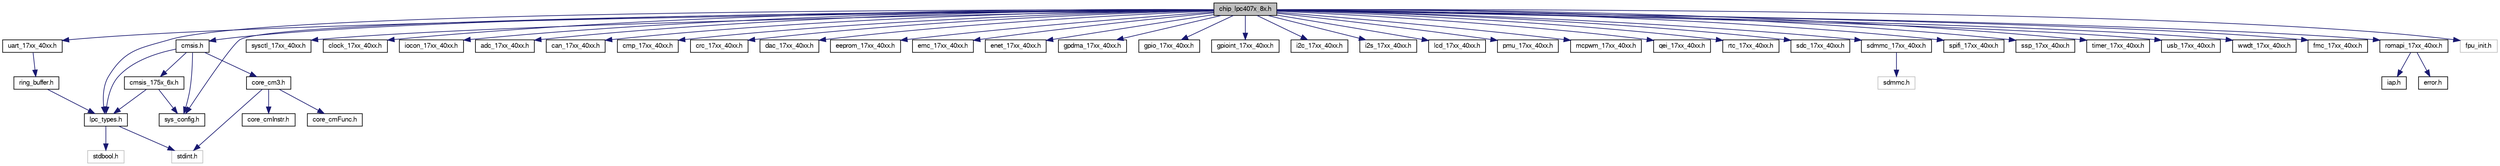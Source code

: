 digraph "chip_lpc407x_8x.h"
{
  edge [fontname="FreeSans",fontsize="10",labelfontname="FreeSans",labelfontsize="10"];
  node [fontname="FreeSans",fontsize="10",shape=record];
  Node1 [label="chip_lpc407x_8x.h",height=0.2,width=0.4,color="black", fillcolor="grey75", style="filled", fontcolor="black"];
  Node1 -> Node2 [color="midnightblue",fontsize="10",style="solid"];
  Node2 [label="lpc_types.h",height=0.2,width=0.4,color="black", fillcolor="white", style="filled",URL="$lpc__types_8h.html"];
  Node2 -> Node3 [color="midnightblue",fontsize="10",style="solid"];
  Node3 [label="stdint.h",height=0.2,width=0.4,color="grey75", fillcolor="white", style="filled"];
  Node2 -> Node4 [color="midnightblue",fontsize="10",style="solid"];
  Node4 [label="stdbool.h",height=0.2,width=0.4,color="grey75", fillcolor="white", style="filled"];
  Node1 -> Node5 [color="midnightblue",fontsize="10",style="solid"];
  Node5 [label="sys_config.h",height=0.2,width=0.4,color="black", fillcolor="white", style="filled",URL="$sys__config_8h.html"];
  Node1 -> Node6 [color="midnightblue",fontsize="10",style="solid"];
  Node6 [label="cmsis.h",height=0.2,width=0.4,color="black", fillcolor="white", style="filled",URL="$cmsis_8h.html"];
  Node6 -> Node2 [color="midnightblue",fontsize="10",style="solid"];
  Node6 -> Node5 [color="midnightblue",fontsize="10",style="solid"];
  Node6 -> Node7 [color="midnightblue",fontsize="10",style="solid"];
  Node7 [label="cmsis_175x_6x.h",height=0.2,width=0.4,color="black", fillcolor="white", style="filled",URL="$cmsis__175x__6x_8h.html"];
  Node7 -> Node2 [color="midnightblue",fontsize="10",style="solid"];
  Node7 -> Node5 [color="midnightblue",fontsize="10",style="solid"];
  Node6 -> Node8 [color="midnightblue",fontsize="10",style="solid"];
  Node8 [label="core_cm3.h",height=0.2,width=0.4,color="black", fillcolor="white", style="filled",URL="$core__cm3_8h.html",tooltip="CMSIS Cortex-M3 Core Peripheral Access Layer Header File. "];
  Node8 -> Node3 [color="midnightblue",fontsize="10",style="solid"];
  Node8 -> Node9 [color="midnightblue",fontsize="10",style="solid"];
  Node9 [label="core_cmInstr.h",height=0.2,width=0.4,color="black", fillcolor="white", style="filled",URL="$core__cmInstr_8h.html",tooltip="CMSIS Cortex-M Core Instruction Access Header File. "];
  Node8 -> Node10 [color="midnightblue",fontsize="10",style="solid"];
  Node10 [label="core_cmFunc.h",height=0.2,width=0.4,color="black", fillcolor="white", style="filled",URL="$core__cmFunc_8h.html",tooltip="CMSIS Cortex-M Core Function Access Header File. "];
  Node1 -> Node11 [color="midnightblue",fontsize="10",style="solid"];
  Node11 [label="sysctl_17xx_40xx.h",height=0.2,width=0.4,color="black", fillcolor="white", style="filled",URL="$sysctl__17xx__40xx_8h.html"];
  Node1 -> Node12 [color="midnightblue",fontsize="10",style="solid"];
  Node12 [label="clock_17xx_40xx.h",height=0.2,width=0.4,color="black", fillcolor="white", style="filled",URL="$clock__17xx__40xx_8h.html"];
  Node1 -> Node13 [color="midnightblue",fontsize="10",style="solid"];
  Node13 [label="iocon_17xx_40xx.h",height=0.2,width=0.4,color="black", fillcolor="white", style="filled",URL="$iocon__17xx__40xx_8h.html"];
  Node1 -> Node14 [color="midnightblue",fontsize="10",style="solid"];
  Node14 [label="adc_17xx_40xx.h",height=0.2,width=0.4,color="black", fillcolor="white", style="filled",URL="$adc__17xx__40xx_8h.html"];
  Node1 -> Node15 [color="midnightblue",fontsize="10",style="solid"];
  Node15 [label="can_17xx_40xx.h",height=0.2,width=0.4,color="black", fillcolor="white", style="filled",URL="$can__17xx__40xx_8h.html"];
  Node1 -> Node16 [color="midnightblue",fontsize="10",style="solid"];
  Node16 [label="cmp_17xx_40xx.h",height=0.2,width=0.4,color="black", fillcolor="white", style="filled",URL="$cmp__17xx__40xx_8h.html"];
  Node1 -> Node17 [color="midnightblue",fontsize="10",style="solid"];
  Node17 [label="crc_17xx_40xx.h",height=0.2,width=0.4,color="black", fillcolor="white", style="filled",URL="$crc__17xx__40xx_8h.html"];
  Node1 -> Node18 [color="midnightblue",fontsize="10",style="solid"];
  Node18 [label="dac_17xx_40xx.h",height=0.2,width=0.4,color="black", fillcolor="white", style="filled",URL="$dac__17xx__40xx_8h.html"];
  Node1 -> Node19 [color="midnightblue",fontsize="10",style="solid"];
  Node19 [label="eeprom_17xx_40xx.h",height=0.2,width=0.4,color="black", fillcolor="white", style="filled",URL="$eeprom__17xx__40xx_8h.html"];
  Node1 -> Node20 [color="midnightblue",fontsize="10",style="solid"];
  Node20 [label="emc_17xx_40xx.h",height=0.2,width=0.4,color="black", fillcolor="white", style="filled",URL="$emc__17xx__40xx_8h.html"];
  Node1 -> Node21 [color="midnightblue",fontsize="10",style="solid"];
  Node21 [label="enet_17xx_40xx.h",height=0.2,width=0.4,color="black", fillcolor="white", style="filled",URL="$enet__17xx__40xx_8h.html"];
  Node1 -> Node22 [color="midnightblue",fontsize="10",style="solid"];
  Node22 [label="gpdma_17xx_40xx.h",height=0.2,width=0.4,color="black", fillcolor="white", style="filled",URL="$gpdma__17xx__40xx_8h.html"];
  Node1 -> Node23 [color="midnightblue",fontsize="10",style="solid"];
  Node23 [label="gpio_17xx_40xx.h",height=0.2,width=0.4,color="black", fillcolor="white", style="filled",URL="$gpio__17xx__40xx_8h.html"];
  Node1 -> Node24 [color="midnightblue",fontsize="10",style="solid"];
  Node24 [label="gpioint_17xx_40xx.h",height=0.2,width=0.4,color="black", fillcolor="white", style="filled",URL="$gpioint__17xx__40xx_8h.html"];
  Node1 -> Node25 [color="midnightblue",fontsize="10",style="solid"];
  Node25 [label="i2c_17xx_40xx.h",height=0.2,width=0.4,color="black", fillcolor="white", style="filled",URL="$i2c__17xx__40xx_8h.html"];
  Node1 -> Node26 [color="midnightblue",fontsize="10",style="solid"];
  Node26 [label="i2s_17xx_40xx.h",height=0.2,width=0.4,color="black", fillcolor="white", style="filled",URL="$i2s__17xx__40xx_8h.html"];
  Node1 -> Node27 [color="midnightblue",fontsize="10",style="solid"];
  Node27 [label="lcd_17xx_40xx.h",height=0.2,width=0.4,color="black", fillcolor="white", style="filled",URL="$lcd__17xx__40xx_8h.html"];
  Node1 -> Node28 [color="midnightblue",fontsize="10",style="solid"];
  Node28 [label="pmu_17xx_40xx.h",height=0.2,width=0.4,color="black", fillcolor="white", style="filled",URL="$pmu__17xx__40xx_8h.html"];
  Node1 -> Node29 [color="midnightblue",fontsize="10",style="solid"];
  Node29 [label="mcpwm_17xx_40xx.h",height=0.2,width=0.4,color="black", fillcolor="white", style="filled",URL="$mcpwm__17xx__40xx_8h.html"];
  Node1 -> Node30 [color="midnightblue",fontsize="10",style="solid"];
  Node30 [label="qei_17xx_40xx.h",height=0.2,width=0.4,color="black", fillcolor="white", style="filled",URL="$qei__17xx__40xx_8h.html"];
  Node1 -> Node31 [color="midnightblue",fontsize="10",style="solid"];
  Node31 [label="rtc_17xx_40xx.h",height=0.2,width=0.4,color="black", fillcolor="white", style="filled",URL="$rtc__17xx__40xx_8h.html"];
  Node1 -> Node32 [color="midnightblue",fontsize="10",style="solid"];
  Node32 [label="sdc_17xx_40xx.h",height=0.2,width=0.4,color="black", fillcolor="white", style="filled",URL="$sdc__17xx__40xx_8h.html"];
  Node1 -> Node33 [color="midnightblue",fontsize="10",style="solid"];
  Node33 [label="sdmmc_17xx_40xx.h",height=0.2,width=0.4,color="black", fillcolor="white", style="filled",URL="$sdmmc__17xx__40xx_8h.html"];
  Node33 -> Node34 [color="midnightblue",fontsize="10",style="solid"];
  Node34 [label="sdmmc.h",height=0.2,width=0.4,color="grey75", fillcolor="white", style="filled"];
  Node1 -> Node35 [color="midnightblue",fontsize="10",style="solid"];
  Node35 [label="spifi_17xx_40xx.h",height=0.2,width=0.4,color="black", fillcolor="white", style="filled",URL="$spifi__17xx__40xx_8h.html"];
  Node1 -> Node36 [color="midnightblue",fontsize="10",style="solid"];
  Node36 [label="ssp_17xx_40xx.h",height=0.2,width=0.4,color="black", fillcolor="white", style="filled",URL="$ssp__17xx__40xx_8h.html"];
  Node1 -> Node37 [color="midnightblue",fontsize="10",style="solid"];
  Node37 [label="timer_17xx_40xx.h",height=0.2,width=0.4,color="black", fillcolor="white", style="filled",URL="$timer__17xx__40xx_8h.html"];
  Node1 -> Node38 [color="midnightblue",fontsize="10",style="solid"];
  Node38 [label="uart_17xx_40xx.h",height=0.2,width=0.4,color="black", fillcolor="white", style="filled",URL="$uart__17xx__40xx_8h.html"];
  Node38 -> Node39 [color="midnightblue",fontsize="10",style="solid"];
  Node39 [label="ring_buffer.h",height=0.2,width=0.4,color="black", fillcolor="white", style="filled",URL="$ring__buffer_8h.html"];
  Node39 -> Node2 [color="midnightblue",fontsize="10",style="solid"];
  Node1 -> Node40 [color="midnightblue",fontsize="10",style="solid"];
  Node40 [label="usb_17xx_40xx.h",height=0.2,width=0.4,color="black", fillcolor="white", style="filled",URL="$usb__17xx__40xx_8h.html"];
  Node1 -> Node41 [color="midnightblue",fontsize="10",style="solid"];
  Node41 [label="wwdt_17xx_40xx.h",height=0.2,width=0.4,color="black", fillcolor="white", style="filled",URL="$wwdt__17xx__40xx_8h.html"];
  Node1 -> Node42 [color="midnightblue",fontsize="10",style="solid"];
  Node42 [label="fmc_17xx_40xx.h",height=0.2,width=0.4,color="black", fillcolor="white", style="filled",URL="$fmc__17xx__40xx_8h.html"];
  Node1 -> Node43 [color="midnightblue",fontsize="10",style="solid"];
  Node43 [label="romapi_17xx_40xx.h",height=0.2,width=0.4,color="black", fillcolor="white", style="filled",URL="$romapi__17xx__40xx_8h.html"];
  Node43 -> Node44 [color="midnightblue",fontsize="10",style="solid"];
  Node44 [label="iap.h",height=0.2,width=0.4,color="black", fillcolor="white", style="filled",URL="$iap_8h.html"];
  Node43 -> Node45 [color="midnightblue",fontsize="10",style="solid"];
  Node45 [label="error.h",height=0.2,width=0.4,color="black", fillcolor="white", style="filled",URL="$error_8h.html"];
  Node1 -> Node46 [color="midnightblue",fontsize="10",style="solid"];
  Node46 [label="fpu_init.h",height=0.2,width=0.4,color="grey75", fillcolor="white", style="filled"];
}
